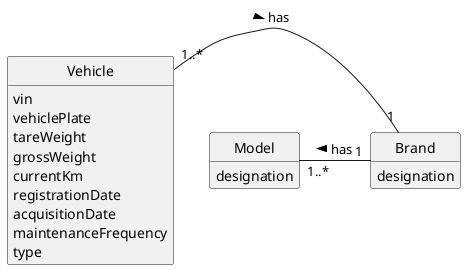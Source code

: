 @startuml
skinparam monochrome true
skinparam packageStyle rectangle
skinparam shadowing false

'left to right direction

skinparam classAttributeIconSize 0

hide circle
hide methods


class Vehicle {
vin
vehiclePlate
tareWeight
grossWeight
currentKm
registrationDate
acquisitionDate
maintenanceFrequency
type
}

class Brand {
    designation
}

class Model {
    designation
}

Vehicle "1..*" - "1" Brand : has >
Model "1..*" -"1" Brand: has <
@enduml